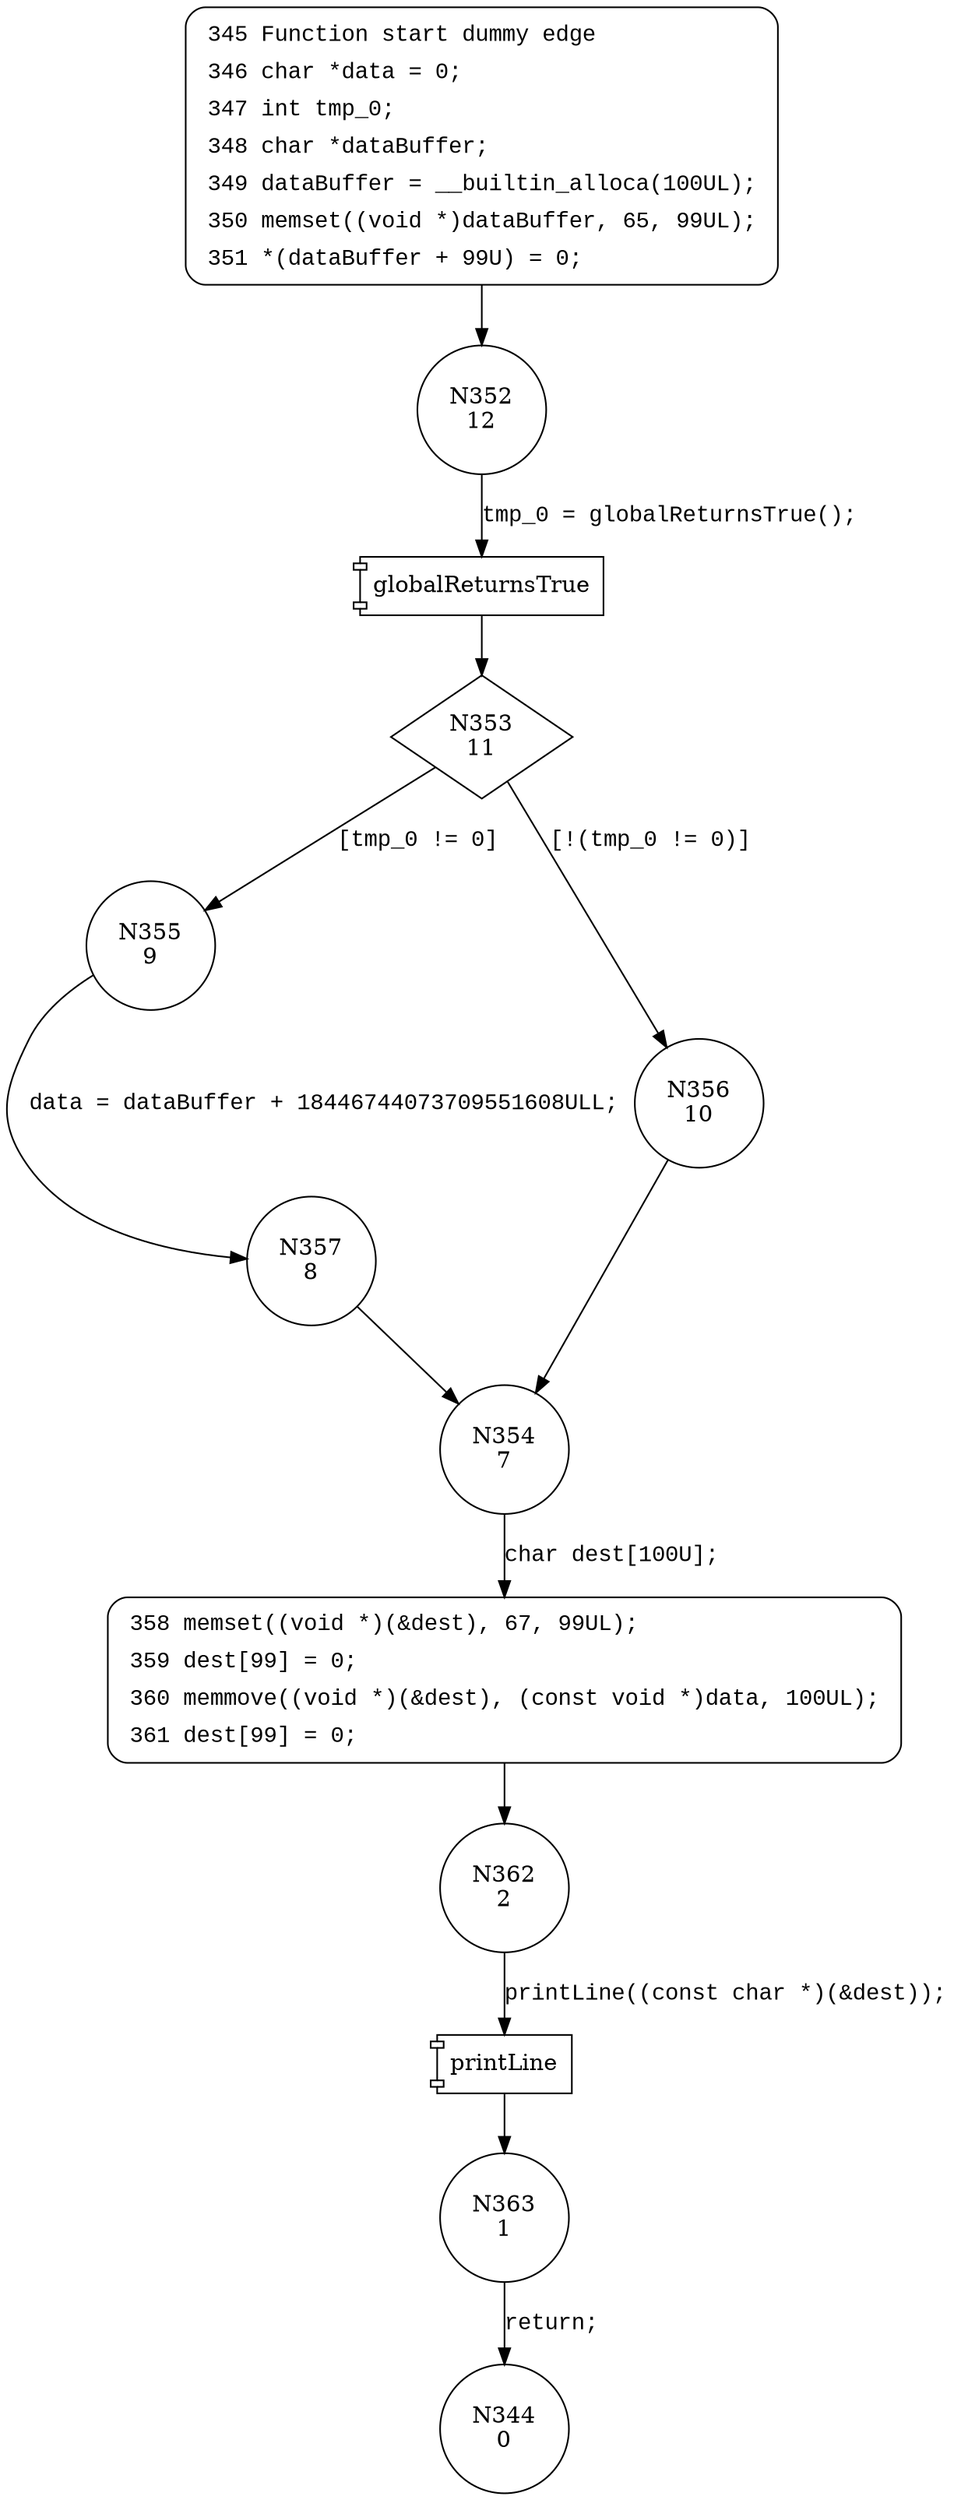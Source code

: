 digraph CWE127_Buffer_Underread__char_alloca_memmove_11_bad {
352 [shape="circle" label="N352\n12"]
353 [shape="diamond" label="N353\n11"]
355 [shape="circle" label="N355\n9"]
356 [shape="circle" label="N356\n10"]
354 [shape="circle" label="N354\n7"]
358 [shape="circle" label="N358\n6"]
362 [shape="circle" label="N362\n2"]
363 [shape="circle" label="N363\n1"]
357 [shape="circle" label="N357\n8"]
344 [shape="circle" label="N344\n0"]
345 [style="filled,bold" penwidth="1" fillcolor="white" fontname="Courier New" shape="Mrecord" label=<<table border="0" cellborder="0" cellpadding="3" bgcolor="white"><tr><td align="right">345</td><td align="left">Function start dummy edge</td></tr><tr><td align="right">346</td><td align="left">char *data = 0;</td></tr><tr><td align="right">347</td><td align="left">int tmp_0;</td></tr><tr><td align="right">348</td><td align="left">char *dataBuffer;</td></tr><tr><td align="right">349</td><td align="left">dataBuffer = __builtin_alloca(100UL);</td></tr><tr><td align="right">350</td><td align="left">memset((void *)dataBuffer, 65, 99UL);</td></tr><tr><td align="right">351</td><td align="left">*(dataBuffer + 99U) = 0;</td></tr></table>>]
345 -> 352[label=""]
358 [style="filled,bold" penwidth="1" fillcolor="white" fontname="Courier New" shape="Mrecord" label=<<table border="0" cellborder="0" cellpadding="3" bgcolor="white"><tr><td align="right">358</td><td align="left">memset((void *)(&amp;dest), 67, 99UL);</td></tr><tr><td align="right">359</td><td align="left">dest[99] = 0;</td></tr><tr><td align="right">360</td><td align="left">memmove((void *)(&amp;dest), (const void *)data, 100UL);</td></tr><tr><td align="right">361</td><td align="left">dest[99] = 0;</td></tr></table>>]
358 -> 362[label=""]
100025 [shape="component" label="globalReturnsTrue"]
352 -> 100025 [label="tmp_0 = globalReturnsTrue();" fontname="Courier New"]
100025 -> 353 [label="" fontname="Courier New"]
353 -> 355 [label="[tmp_0 != 0]" fontname="Courier New"]
353 -> 356 [label="[!(tmp_0 != 0)]" fontname="Courier New"]
354 -> 358 [label="char dest[100U];" fontname="Courier New"]
100026 [shape="component" label="printLine"]
362 -> 100026 [label="printLine((const char *)(&dest));" fontname="Courier New"]
100026 -> 363 [label="" fontname="Courier New"]
355 -> 357 [label="data = dataBuffer + 18446744073709551608ULL;" fontname="Courier New"]
356 -> 354 [label="" fontname="Courier New"]
363 -> 344 [label="return;" fontname="Courier New"]
357 -> 354 [label="" fontname="Courier New"]
}